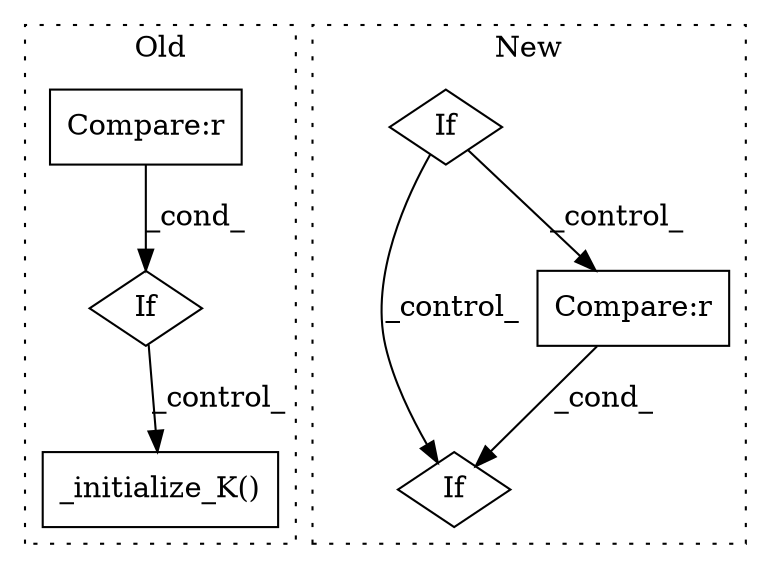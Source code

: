 digraph G {
subgraph cluster0 {
1 [label="_initialize_K()" a="75" s="6950" l="39" shape="box"];
3 [label="If" a="96" s="6928" l="3" shape="diamond"];
6 [label="Compare:r" a="40" s="6931" l="14" shape="box"];
label = "Old";
style="dotted";
}
subgraph cluster1 {
2 [label="If" a="96" s="7806" l="0" shape="diamond"];
4 [label="Compare:r" a="40" s="7806" l="24" shape="box"];
5 [label="If" a="96" s="7675" l="0" shape="diamond"];
label = "New";
style="dotted";
}
3 -> 1 [label="_control_"];
4 -> 2 [label="_cond_"];
5 -> 2 [label="_control_"];
5 -> 4 [label="_control_"];
6 -> 3 [label="_cond_"];
}